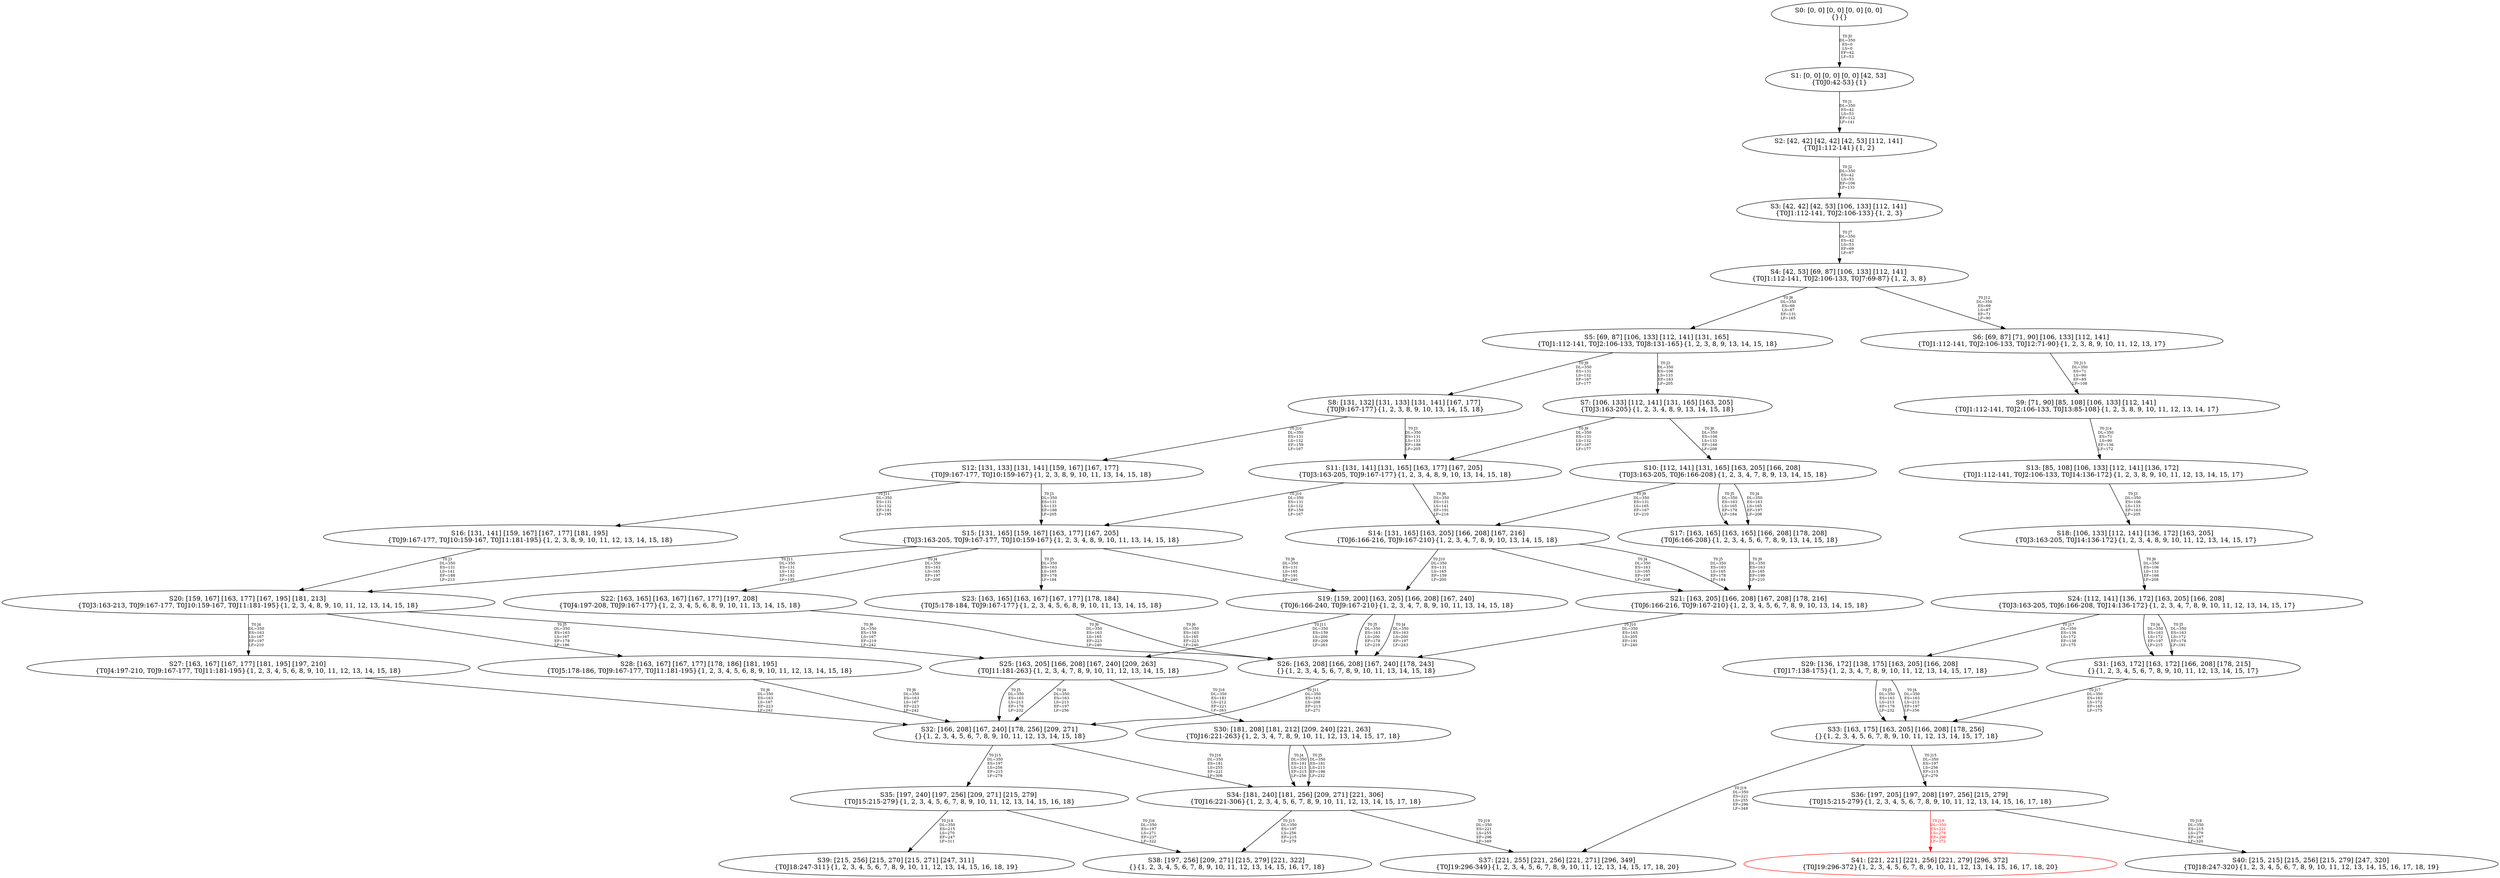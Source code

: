 digraph {
	S0[label="S0: [0, 0] [0, 0] [0, 0] [0, 0] \n{}{}"];
	S1[label="S1: [0, 0] [0, 0] [0, 0] [42, 53] \n{T0J0:42-53}{1}"];
	S2[label="S2: [42, 42] [42, 42] [42, 53] [112, 141] \n{T0J1:112-141}{1, 2}"];
	S3[label="S3: [42, 42] [42, 53] [106, 133] [112, 141] \n{T0J1:112-141, T0J2:106-133}{1, 2, 3}"];
	S4[label="S4: [42, 53] [69, 87] [106, 133] [112, 141] \n{T0J1:112-141, T0J2:106-133, T0J7:69-87}{1, 2, 3, 8}"];
	S5[label="S5: [69, 87] [106, 133] [112, 141] [131, 165] \n{T0J1:112-141, T0J2:106-133, T0J8:131-165}{1, 2, 3, 8, 9, 13, 14, 15, 18}"];
	S6[label="S6: [69, 87] [71, 90] [106, 133] [112, 141] \n{T0J1:112-141, T0J2:106-133, T0J12:71-90}{1, 2, 3, 8, 9, 10, 11, 12, 13, 17}"];
	S7[label="S7: [106, 133] [112, 141] [131, 165] [163, 205] \n{T0J3:163-205}{1, 2, 3, 4, 8, 9, 13, 14, 15, 18}"];
	S8[label="S8: [131, 132] [131, 133] [131, 141] [167, 177] \n{T0J9:167-177}{1, 2, 3, 8, 9, 10, 13, 14, 15, 18}"];
	S9[label="S9: [71, 90] [85, 108] [106, 133] [112, 141] \n{T0J1:112-141, T0J2:106-133, T0J13:85-108}{1, 2, 3, 8, 9, 10, 11, 12, 13, 14, 17}"];
	S10[label="S10: [112, 141] [131, 165] [163, 205] [166, 208] \n{T0J3:163-205, T0J6:166-208}{1, 2, 3, 4, 7, 8, 9, 13, 14, 15, 18}"];
	S11[label="S11: [131, 141] [131, 165] [163, 177] [167, 205] \n{T0J3:163-205, T0J9:167-177}{1, 2, 3, 4, 8, 9, 10, 13, 14, 15, 18}"];
	S12[label="S12: [131, 133] [131, 141] [159, 167] [167, 177] \n{T0J9:167-177, T0J10:159-167}{1, 2, 3, 8, 9, 10, 11, 13, 14, 15, 18}"];
	S13[label="S13: [85, 108] [106, 133] [112, 141] [136, 172] \n{T0J1:112-141, T0J2:106-133, T0J14:136-172}{1, 2, 3, 8, 9, 10, 11, 12, 13, 14, 15, 17}"];
	S14[label="S14: [131, 165] [163, 205] [166, 208] [167, 216] \n{T0J6:166-216, T0J9:167-210}{1, 2, 3, 4, 7, 8, 9, 10, 13, 14, 15, 18}"];
	S15[label="S15: [131, 165] [159, 167] [163, 177] [167, 205] \n{T0J3:163-205, T0J9:167-177, T0J10:159-167}{1, 2, 3, 4, 8, 9, 10, 11, 13, 14, 15, 18}"];
	S16[label="S16: [131, 141] [159, 167] [167, 177] [181, 195] \n{T0J9:167-177, T0J10:159-167, T0J11:181-195}{1, 2, 3, 8, 9, 10, 11, 12, 13, 14, 15, 18}"];
	S17[label="S17: [163, 165] [163, 165] [166, 208] [178, 208] \n{T0J6:166-208}{1, 2, 3, 4, 5, 6, 7, 8, 9, 13, 14, 15, 18}"];
	S18[label="S18: [106, 133] [112, 141] [136, 172] [163, 205] \n{T0J3:163-205, T0J14:136-172}{1, 2, 3, 4, 8, 9, 10, 11, 12, 13, 14, 15, 17}"];
	S19[label="S19: [159, 200] [163, 205] [166, 208] [167, 240] \n{T0J6:166-240, T0J9:167-210}{1, 2, 3, 4, 7, 8, 9, 10, 11, 13, 14, 15, 18}"];
	S20[label="S20: [159, 167] [163, 177] [167, 195] [181, 213] \n{T0J3:163-213, T0J9:167-177, T0J10:159-167, T0J11:181-195}{1, 2, 3, 4, 8, 9, 10, 11, 12, 13, 14, 15, 18}"];
	S21[label="S21: [163, 205] [166, 208] [167, 208] [178, 216] \n{T0J6:166-216, T0J9:167-210}{1, 2, 3, 4, 5, 6, 7, 8, 9, 10, 13, 14, 15, 18}"];
	S22[label="S22: [163, 165] [163, 167] [167, 177] [197, 208] \n{T0J4:197-208, T0J9:167-177}{1, 2, 3, 4, 5, 6, 8, 9, 10, 11, 13, 14, 15, 18}"];
	S23[label="S23: [163, 165] [163, 167] [167, 177] [178, 184] \n{T0J5:178-184, T0J9:167-177}{1, 2, 3, 4, 5, 6, 8, 9, 10, 11, 13, 14, 15, 18}"];
	S24[label="S24: [112, 141] [136, 172] [163, 205] [166, 208] \n{T0J3:163-205, T0J6:166-208, T0J14:136-172}{1, 2, 3, 4, 7, 8, 9, 10, 11, 12, 13, 14, 15, 17}"];
	S25[label="S25: [163, 205] [166, 208] [167, 240] [209, 263] \n{T0J11:181-263}{1, 2, 3, 4, 7, 8, 9, 10, 11, 12, 13, 14, 15, 18}"];
	S26[label="S26: [163, 208] [166, 208] [167, 240] [178, 243] \n{}{1, 2, 3, 4, 5, 6, 7, 8, 9, 10, 11, 13, 14, 15, 18}"];
	S27[label="S27: [163, 167] [167, 177] [181, 195] [197, 210] \n{T0J4:197-210, T0J9:167-177, T0J11:181-195}{1, 2, 3, 4, 5, 6, 8, 9, 10, 11, 12, 13, 14, 15, 18}"];
	S28[label="S28: [163, 167] [167, 177] [178, 186] [181, 195] \n{T0J5:178-186, T0J9:167-177, T0J11:181-195}{1, 2, 3, 4, 5, 6, 8, 9, 10, 11, 12, 13, 14, 15, 18}"];
	S29[label="S29: [136, 172] [138, 175] [163, 205] [166, 208] \n{T0J17:138-175}{1, 2, 3, 4, 7, 8, 9, 10, 11, 12, 13, 14, 15, 17, 18}"];
	S30[label="S30: [181, 208] [181, 212] [209, 240] [221, 263] \n{T0J16:221-263}{1, 2, 3, 4, 7, 8, 9, 10, 11, 12, 13, 14, 15, 17, 18}"];
	S31[label="S31: [163, 172] [163, 172] [166, 208] [178, 215] \n{}{1, 2, 3, 4, 5, 6, 7, 8, 9, 10, 11, 12, 13, 14, 15, 17}"];
	S32[label="S32: [166, 208] [167, 240] [178, 256] [209, 271] \n{}{1, 2, 3, 4, 5, 6, 7, 8, 9, 10, 11, 12, 13, 14, 15, 18}"];
	S33[label="S33: [163, 175] [163, 205] [166, 208] [178, 256] \n{}{1, 2, 3, 4, 5, 6, 7, 8, 9, 10, 11, 12, 13, 14, 15, 17, 18}"];
	S34[label="S34: [181, 240] [181, 256] [209, 271] [221, 306] \n{T0J16:221-306}{1, 2, 3, 4, 5, 6, 7, 8, 9, 10, 11, 12, 13, 14, 15, 17, 18}"];
	S35[label="S35: [197, 240] [197, 256] [209, 271] [215, 279] \n{T0J15:215-279}{1, 2, 3, 4, 5, 6, 7, 8, 9, 10, 11, 12, 13, 14, 15, 16, 18}"];
	S36[label="S36: [197, 205] [197, 208] [197, 256] [215, 279] \n{T0J15:215-279}{1, 2, 3, 4, 5, 6, 7, 8, 9, 10, 11, 12, 13, 14, 15, 16, 17, 18}"];
	S37[label="S37: [221, 255] [221, 256] [221, 271] [296, 349] \n{T0J19:296-349}{1, 2, 3, 4, 5, 6, 7, 8, 9, 10, 11, 12, 13, 14, 15, 17, 18, 20}"];
	S38[label="S38: [197, 256] [209, 271] [215, 279] [221, 322] \n{}{1, 2, 3, 4, 5, 6, 7, 8, 9, 10, 11, 12, 13, 14, 15, 16, 17, 18}"];
	S39[label="S39: [215, 256] [215, 270] [215, 271] [247, 311] \n{T0J18:247-311}{1, 2, 3, 4, 5, 6, 7, 8, 9, 10, 11, 12, 13, 14, 15, 16, 18, 19}"];
	S40[label="S40: [215, 215] [215, 256] [215, 279] [247, 320] \n{T0J18:247-320}{1, 2, 3, 4, 5, 6, 7, 8, 9, 10, 11, 12, 13, 14, 15, 16, 17, 18, 19}"];
	S41[label="S41: [221, 221] [221, 256] [221, 279] [296, 372] \n{T0J19:296-372}{1, 2, 3, 4, 5, 6, 7, 8, 9, 10, 11, 12, 13, 14, 15, 16, 17, 18, 20}"];
	S0 -> S1[label="T0 J0\nDL=350\nES=0\nLS=0\nEF=42\nLF=53",fontsize=8];
	S1 -> S2[label="T0 J1\nDL=350\nES=42\nLS=53\nEF=112\nLF=141",fontsize=8];
	S2 -> S3[label="T0 J2\nDL=350\nES=42\nLS=53\nEF=106\nLF=133",fontsize=8];
	S3 -> S4[label="T0 J7\nDL=350\nES=42\nLS=53\nEF=69\nLF=87",fontsize=8];
	S4 -> S5[label="T0 J8\nDL=350\nES=69\nLS=87\nEF=131\nLF=165",fontsize=8];
	S4 -> S6[label="T0 J12\nDL=350\nES=69\nLS=87\nEF=71\nLF=90",fontsize=8];
	S5 -> S7[label="T0 J3\nDL=350\nES=106\nLS=133\nEF=163\nLF=205",fontsize=8];
	S5 -> S8[label="T0 J9\nDL=350\nES=131\nLS=132\nEF=167\nLF=177",fontsize=8];
	S6 -> S9[label="T0 J13\nDL=350\nES=71\nLS=90\nEF=85\nLF=108",fontsize=8];
	S7 -> S10[label="T0 J6\nDL=350\nES=106\nLS=133\nEF=166\nLF=208",fontsize=8];
	S7 -> S11[label="T0 J9\nDL=350\nES=131\nLS=132\nEF=167\nLF=177",fontsize=8];
	S8 -> S11[label="T0 J3\nDL=350\nES=131\nLS=133\nEF=188\nLF=205",fontsize=8];
	S8 -> S12[label="T0 J10\nDL=350\nES=131\nLS=132\nEF=159\nLF=167",fontsize=8];
	S9 -> S13[label="T0 J14\nDL=350\nES=71\nLS=90\nEF=136\nLF=172",fontsize=8];
	S10 -> S17[label="T0 J4\nDL=350\nES=163\nLS=165\nEF=197\nLF=208",fontsize=8];
	S10 -> S17[label="T0 J5\nDL=350\nES=163\nLS=165\nEF=178\nLF=184",fontsize=8];
	S10 -> S14[label="T0 J9\nDL=350\nES=131\nLS=165\nEF=167\nLF=210",fontsize=8];
	S11 -> S14[label="T0 J6\nDL=350\nES=131\nLS=141\nEF=191\nLF=216",fontsize=8];
	S11 -> S15[label="T0 J10\nDL=350\nES=131\nLS=132\nEF=159\nLF=167",fontsize=8];
	S12 -> S15[label="T0 J3\nDL=350\nES=131\nLS=133\nEF=188\nLF=205",fontsize=8];
	S12 -> S16[label="T0 J11\nDL=350\nES=131\nLS=132\nEF=181\nLF=195",fontsize=8];
	S13 -> S18[label="T0 J3\nDL=350\nES=106\nLS=133\nEF=163\nLF=205",fontsize=8];
	S14 -> S21[label="T0 J4\nDL=350\nES=163\nLS=165\nEF=197\nLF=208",fontsize=8];
	S14 -> S21[label="T0 J5\nDL=350\nES=163\nLS=165\nEF=178\nLF=184",fontsize=8];
	S14 -> S19[label="T0 J10\nDL=350\nES=131\nLS=165\nEF=159\nLF=200",fontsize=8];
	S15 -> S22[label="T0 J4\nDL=350\nES=163\nLS=165\nEF=197\nLF=208",fontsize=8];
	S15 -> S23[label="T0 J5\nDL=350\nES=163\nLS=165\nEF=178\nLF=184",fontsize=8];
	S15 -> S19[label="T0 J6\nDL=350\nES=131\nLS=165\nEF=191\nLF=240",fontsize=8];
	S15 -> S20[label="T0 J11\nDL=350\nES=131\nLS=132\nEF=181\nLF=195",fontsize=8];
	S16 -> S20[label="T0 J3\nDL=350\nES=131\nLS=141\nEF=188\nLF=213",fontsize=8];
	S17 -> S21[label="T0 J9\nDL=350\nES=163\nLS=165\nEF=199\nLF=210",fontsize=8];
	S18 -> S24[label="T0 J6\nDL=350\nES=106\nLS=133\nEF=166\nLF=208",fontsize=8];
	S19 -> S26[label="T0 J4\nDL=350\nES=163\nLS=200\nEF=197\nLF=243",fontsize=8];
	S19 -> S26[label="T0 J5\nDL=350\nES=163\nLS=200\nEF=178\nLF=219",fontsize=8];
	S19 -> S25[label="T0 J11\nDL=350\nES=159\nLS=200\nEF=209\nLF=263",fontsize=8];
	S20 -> S27[label="T0 J4\nDL=350\nES=163\nLS=167\nEF=197\nLF=210",fontsize=8];
	S20 -> S28[label="T0 J5\nDL=350\nES=163\nLS=167\nEF=178\nLF=186",fontsize=8];
	S20 -> S25[label="T0 J6\nDL=350\nES=159\nLS=167\nEF=219\nLF=242",fontsize=8];
	S21 -> S26[label="T0 J10\nDL=350\nES=163\nLS=205\nEF=191\nLF=240",fontsize=8];
	S22 -> S26[label="T0 J6\nDL=350\nES=163\nLS=165\nEF=223\nLF=240",fontsize=8];
	S23 -> S26[label="T0 J6\nDL=350\nES=163\nLS=165\nEF=223\nLF=240",fontsize=8];
	S24 -> S31[label="T0 J4\nDL=350\nES=163\nLS=172\nEF=197\nLF=215",fontsize=8];
	S24 -> S31[label="T0 J5\nDL=350\nES=163\nLS=172\nEF=178\nLF=191",fontsize=8];
	S24 -> S29[label="T0 J17\nDL=350\nES=136\nLS=172\nEF=138\nLF=175",fontsize=8];
	S25 -> S32[label="T0 J4\nDL=350\nES=163\nLS=213\nEF=197\nLF=256",fontsize=8];
	S25 -> S32[label="T0 J5\nDL=350\nES=163\nLS=213\nEF=178\nLF=232",fontsize=8];
	S25 -> S30[label="T0 J16\nDL=350\nES=181\nLS=212\nEF=221\nLF=263",fontsize=8];
	S26 -> S32[label="T0 J11\nDL=350\nES=163\nLS=208\nEF=213\nLF=271",fontsize=8];
	S27 -> S32[label="T0 J6\nDL=350\nES=163\nLS=167\nEF=223\nLF=242",fontsize=8];
	S28 -> S32[label="T0 J6\nDL=350\nES=163\nLS=167\nEF=223\nLF=242",fontsize=8];
	S29 -> S33[label="T0 J4\nDL=350\nES=163\nLS=213\nEF=197\nLF=256",fontsize=8];
	S29 -> S33[label="T0 J5\nDL=350\nES=163\nLS=213\nEF=178\nLF=232",fontsize=8];
	S30 -> S34[label="T0 J4\nDL=350\nES=181\nLS=213\nEF=215\nLF=256",fontsize=8];
	S30 -> S34[label="T0 J5\nDL=350\nES=181\nLS=213\nEF=196\nLF=232",fontsize=8];
	S31 -> S33[label="T0 J17\nDL=350\nES=163\nLS=172\nEF=165\nLF=175",fontsize=8];
	S32 -> S35[label="T0 J15\nDL=350\nES=197\nLS=256\nEF=215\nLF=279",fontsize=8];
	S32 -> S34[label="T0 J16\nDL=350\nES=181\nLS=255\nEF=221\nLF=306",fontsize=8];
	S33 -> S36[label="T0 J15\nDL=350\nES=197\nLS=256\nEF=215\nLF=279",fontsize=8];
	S33 -> S37[label="T0 J19\nDL=350\nES=221\nLS=255\nEF=296\nLF=349",fontsize=8];
	S34 -> S38[label="T0 J15\nDL=350\nES=197\nLS=256\nEF=215\nLF=279",fontsize=8];
	S34 -> S37[label="T0 J19\nDL=350\nES=221\nLS=255\nEF=296\nLF=349",fontsize=8];
	S35 -> S38[label="T0 J16\nDL=350\nES=197\nLS=271\nEF=237\nLF=322",fontsize=8];
	S35 -> S39[label="T0 J18\nDL=350\nES=215\nLS=270\nEF=247\nLF=311",fontsize=8];
	S36 -> S40[label="T0 J18\nDL=350\nES=215\nLS=279\nEF=247\nLF=320",fontsize=8];
	S36 -> S41[label="T0 J19\nDL=350\nES=221\nLS=278\nEF=296\nLF=372",color=Red,fontcolor=Red,fontsize=8];
S41[color=Red];
}

